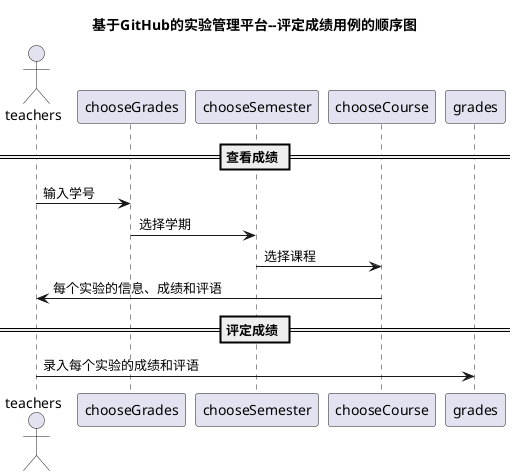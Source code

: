 @startuml
title 基于GitHub的实验管理平台--评定成绩用例的顺序图
actor teachers
== 查看成绩 ==
teachers->chooseGrades : 输入学号
  chooseGrades -> chooseSemester:选择学期
  chooseSemester -> chooseCourse:选择课程
chooseCourse -> teachers:每个实验的信息、成绩和评语
== 评定成绩 ==
teachers -> grades : 录入每个实验的成绩和评语
@enduml